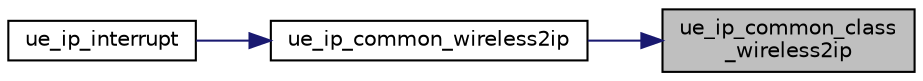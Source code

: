digraph "ue_ip_common_class_wireless2ip"
{
 // LATEX_PDF_SIZE
  edge [fontname="Helvetica",fontsize="10",labelfontname="Helvetica",labelfontsize="10"];
  node [fontname="Helvetica",fontsize="10",shape=record];
  rankdir="RL";
  Node1 [label="ue_ip_common_class\l_wireless2ip",height=0.2,width=0.4,color="black", fillcolor="grey75", style="filled", fontcolor="black",tooltip=" "];
  Node1 -> Node2 [dir="back",color="midnightblue",fontsize="10",style="solid",fontname="Helvetica"];
  Node2 [label="ue_ip_common_wireless2ip",height=0.2,width=0.4,color="black", fillcolor="white", style="filled",URL="$NETWORK__DRIVER_2UE__IP_2common_8c.html#a56fd08ccb4634856856db6aa0a3bbd85",tooltip=" "];
  Node2 -> Node3 [dir="back",color="midnightblue",fontsize="10",style="solid",fontname="Helvetica"];
  Node3 [label="ue_ip_interrupt",height=0.2,width=0.4,color="black", fillcolor="white", style="filled",URL="$UE__IP_2device_8c.html#a9968d49e8df8d5bcf887b35b58b1dbed",tooltip=" "];
}
